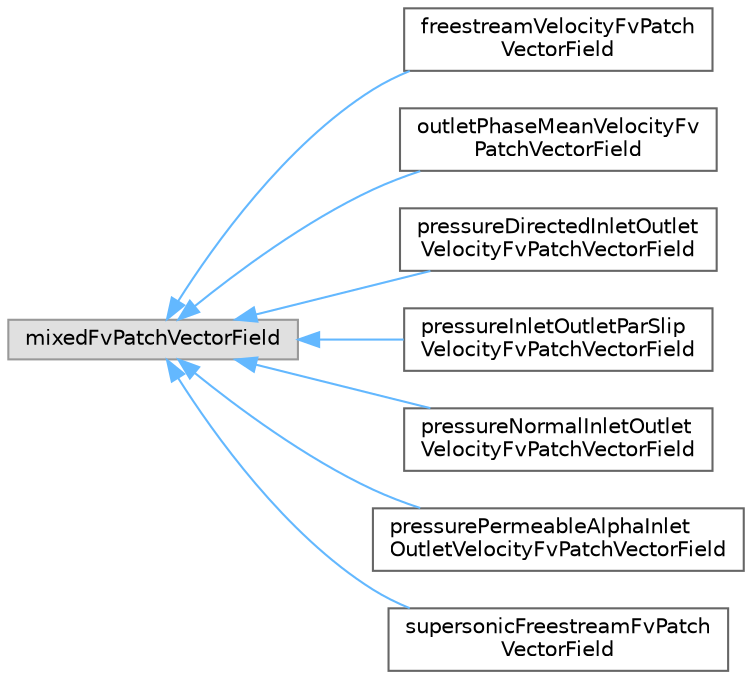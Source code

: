 digraph "Graphical Class Hierarchy"
{
 // LATEX_PDF_SIZE
  bgcolor="transparent";
  edge [fontname=Helvetica,fontsize=10,labelfontname=Helvetica,labelfontsize=10];
  node [fontname=Helvetica,fontsize=10,shape=box,height=0.2,width=0.4];
  rankdir="LR";
  Node0 [id="Node000000",label="mixedFvPatchVectorField",height=0.2,width=0.4,color="grey60", fillcolor="#E0E0E0", style="filled",tooltip=" "];
  Node0 -> Node1 [id="edge5080_Node000000_Node000001",dir="back",color="steelblue1",style="solid",tooltip=" "];
  Node1 [id="Node000001",label="freestreamVelocityFvPatch\lVectorField",height=0.2,width=0.4,color="grey40", fillcolor="white", style="filled",URL="$classFoam_1_1freestreamVelocityFvPatchVectorField.html",tooltip="This boundary condition provides a free-stream condition for velocity."];
  Node0 -> Node2 [id="edge5081_Node000000_Node000002",dir="back",color="steelblue1",style="solid",tooltip=" "];
  Node2 [id="Node000002",label="outletPhaseMeanVelocityFv\lPatchVectorField",height=0.2,width=0.4,color="grey40", fillcolor="white", style="filled",URL="$classFoam_1_1outletPhaseMeanVelocityFvPatchVectorField.html",tooltip="This boundary condition adjusts the velocity for the given phase to achieve the specified mean thus c..."];
  Node0 -> Node3 [id="edge5082_Node000000_Node000003",dir="back",color="steelblue1",style="solid",tooltip=" "];
  Node3 [id="Node000003",label="pressureDirectedInletOutlet\lVelocityFvPatchVectorField",height=0.2,width=0.4,color="grey40", fillcolor="white", style="filled",URL="$classFoam_1_1pressureDirectedInletOutletVelocityFvPatchVectorField.html",tooltip="This velocity inlet/outlet boundary condition is applied to velocity boundaries where the pressure is..."];
  Node0 -> Node4 [id="edge5083_Node000000_Node000004",dir="back",color="steelblue1",style="solid",tooltip=" "];
  Node4 [id="Node000004",label="pressureInletOutletParSlip\lVelocityFvPatchVectorField",height=0.2,width=0.4,color="grey40", fillcolor="white", style="filled",URL="$classFoam_1_1pressureInletOutletParSlipVelocityFvPatchVectorField.html",tooltip="This velocity inlet/outlet boundary condition for pressure boundary where the pressure is specified...."];
  Node0 -> Node5 [id="edge5084_Node000000_Node000005",dir="back",color="steelblue1",style="solid",tooltip=" "];
  Node5 [id="Node000005",label="pressureNormalInletOutlet\lVelocityFvPatchVectorField",height=0.2,width=0.4,color="grey40", fillcolor="white", style="filled",URL="$classFoam_1_1pressureNormalInletOutletVelocityFvPatchVectorField.html",tooltip="This velocity inlet/outlet boundary condition is applied to patches where the pressure is specified...."];
  Node0 -> Node6 [id="edge5085_Node000000_Node000006",dir="back",color="steelblue1",style="solid",tooltip=" "];
  Node6 [id="Node000006",label="pressurePermeableAlphaInlet\lOutletVelocityFvPatchVectorField",height=0.2,width=0.4,color="grey40", fillcolor="white", style="filled",URL="$classFoam_1_1pressurePermeableAlphaInletOutletVelocityFvPatchVectorField.html",tooltip="The pressurePermeableAlphaInletOutletVelocity is a velocity inlet-outlet boundary condition which can..."];
  Node0 -> Node7 [id="edge5086_Node000000_Node000007",dir="back",color="steelblue1",style="solid",tooltip=" "];
  Node7 [id="Node000007",label="supersonicFreestreamFvPatch\lVectorField",height=0.2,width=0.4,color="grey40", fillcolor="white", style="filled",URL="$classFoam_1_1supersonicFreestreamFvPatchVectorField.html",tooltip="This boundary condition provides a supersonic free-stream condition."];
}
